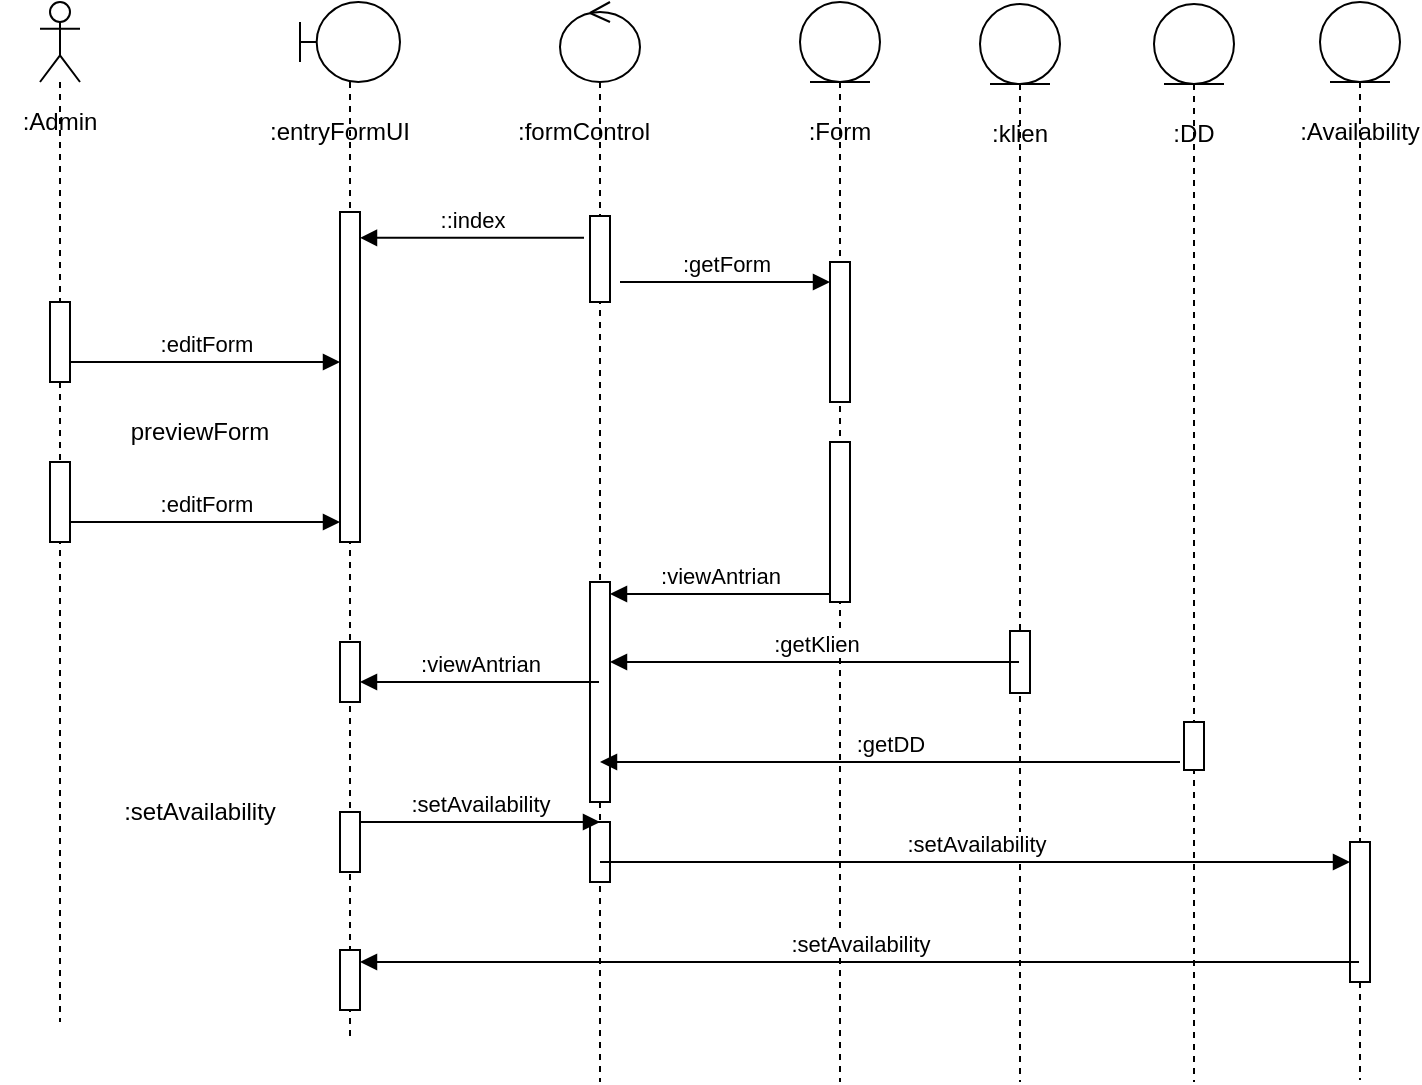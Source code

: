 <mxfile version="22.1.7" type="github">
  <diagram name="Page-1" id="zYGFYwWdgDgnHZVmgpOS">
    <mxGraphModel dx="872" dy="447" grid="1" gridSize="10" guides="1" tooltips="1" connect="1" arrows="1" fold="1" page="1" pageScale="1" pageWidth="850" pageHeight="1100" math="0" shadow="0">
      <root>
        <mxCell id="0" />
        <mxCell id="1" parent="0" />
        <mxCell id="6ISc3NO1TbWstHizMqf0-1" value="" style="shape=umlLifeline;perimeter=lifelinePerimeter;whiteSpace=wrap;html=1;container=0;dropTarget=0;collapsible=0;recursiveResize=0;outlineConnect=0;portConstraint=eastwest;newEdgeStyle={&quot;curved&quot;:0,&quot;rounded&quot;:0};participant=umlActor;" parent="1" vertex="1">
          <mxGeometry x="40" y="160" width="20" height="510" as="geometry" />
        </mxCell>
        <mxCell id="31nMpwVcb4EoJ7QhzkkQ-10" value="" style="html=1;points=[[0,0,0,0,5],[0,1,0,0,-5],[1,0,0,0,5],[1,1,0,0,-5]];perimeter=orthogonalPerimeter;outlineConnect=0;targetShapes=umlLifeline;portConstraint=eastwest;newEdgeStyle={&quot;curved&quot;:0,&quot;rounded&quot;:0};" parent="6ISc3NO1TbWstHizMqf0-1" vertex="1">
          <mxGeometry x="5" y="150" width="10" height="40" as="geometry" />
        </mxCell>
        <mxCell id="6ISc3NO1TbWstHizMqf0-3" value=":entryFormUI" style="text;html=1;strokeColor=none;fillColor=none;align=center;verticalAlign=middle;whiteSpace=wrap;rounded=0;" parent="1" vertex="1">
          <mxGeometry x="160" y="210" width="60" height="30" as="geometry" />
        </mxCell>
        <mxCell id="6ISc3NO1TbWstHizMqf0-4" value=":formControl" style="text;html=1;strokeColor=none;fillColor=none;align=center;verticalAlign=middle;whiteSpace=wrap;rounded=0;" parent="1" vertex="1">
          <mxGeometry x="282" y="210" width="60" height="30" as="geometry" />
        </mxCell>
        <mxCell id="6ISc3NO1TbWstHizMqf0-6" value="" style="shape=umlLifeline;perimeter=lifelinePerimeter;whiteSpace=wrap;html=1;container=0;dropTarget=0;collapsible=0;recursiveResize=0;outlineConnect=0;portConstraint=eastwest;newEdgeStyle={&quot;curved&quot;:0,&quot;rounded&quot;:0};participant=umlBoundary;" parent="1" vertex="1">
          <mxGeometry x="170" y="160" width="50" height="520" as="geometry" />
        </mxCell>
        <mxCell id="gBN-1XBMMAoDzHGia2Et-8" value="" style="html=1;points=[[0,0,0,0,5],[0,1,0,0,-5],[1,0,0,0,5],[1,1,0,0,-5]];perimeter=orthogonalPerimeter;outlineConnect=0;targetShapes=umlLifeline;portConstraint=eastwest;newEdgeStyle={&quot;curved&quot;:0,&quot;rounded&quot;:0};" parent="6ISc3NO1TbWstHizMqf0-6" vertex="1">
          <mxGeometry x="20" y="405" width="10" height="30" as="geometry" />
        </mxCell>
        <mxCell id="gBN-1XBMMAoDzHGia2Et-10" value="" style="html=1;verticalAlign=bottom;endArrow=none;curved=0;rounded=0;endFill=0;startArrow=block;startFill=1;" parent="6ISc3NO1TbWstHizMqf0-6" source="6ISc3NO1TbWstHizMqf0-6" target="gBN-1XBMMAoDzHGia2Et-8" edge="1">
          <mxGeometry width="80" relative="1" as="geometry">
            <mxPoint x="25" y="410" as="sourcePoint" />
            <mxPoint x="530" y="410" as="targetPoint" />
          </mxGeometry>
        </mxCell>
        <mxCell id="gBN-1XBMMAoDzHGia2Et-16" value="" style="html=1;points=[[0,0,0,0,5],[0,1,0,0,-5],[1,0,0,0,5],[1,1,0,0,-5]];perimeter=orthogonalPerimeter;outlineConnect=0;targetShapes=umlLifeline;portConstraint=eastwest;newEdgeStyle={&quot;curved&quot;:0,&quot;rounded&quot;:0};" parent="6ISc3NO1TbWstHizMqf0-6" vertex="1">
          <mxGeometry x="20" y="474" width="10" height="30" as="geometry" />
        </mxCell>
        <mxCell id="6ISc3NO1TbWstHizMqf0-14" value=":Admin" style="text;html=1;strokeColor=none;fillColor=none;align=center;verticalAlign=middle;whiteSpace=wrap;rounded=0;" parent="1" vertex="1">
          <mxGeometry x="20" y="205" width="60" height="30" as="geometry" />
        </mxCell>
        <mxCell id="6ISc3NO1TbWstHizMqf0-20" value="" style="shape=umlLifeline;perimeter=lifelinePerimeter;whiteSpace=wrap;html=1;container=1;dropTarget=0;collapsible=0;recursiveResize=0;outlineConnect=0;portConstraint=eastwest;newEdgeStyle={&quot;curved&quot;:0,&quot;rounded&quot;:0};participant=umlControl;" parent="1" vertex="1">
          <mxGeometry x="300" y="160" width="40" height="540" as="geometry" />
        </mxCell>
        <mxCell id="6ISc3NO1TbWstHizMqf0-22" value="" style="html=1;points=[[0,0,0,0,5],[0,1,0,0,-5],[1,0,0,0,5],[1,1,0,0,-5]];perimeter=orthogonalPerimeter;outlineConnect=0;targetShapes=umlLifeline;portConstraint=eastwest;newEdgeStyle={&quot;curved&quot;:0,&quot;rounded&quot;:0};" parent="6ISc3NO1TbWstHizMqf0-20" vertex="1">
          <mxGeometry x="15" y="107" width="10" height="43" as="geometry" />
        </mxCell>
        <mxCell id="gBN-1XBMMAoDzHGia2Et-1" value="" style="html=1;points=[[0,0,0,0,5],[0,1,0,0,-5],[1,0,0,0,5],[1,1,0,0,-5]];perimeter=orthogonalPerimeter;outlineConnect=0;targetShapes=umlLifeline;portConstraint=eastwest;newEdgeStyle={&quot;curved&quot;:0,&quot;rounded&quot;:0};" parent="6ISc3NO1TbWstHizMqf0-20" vertex="1">
          <mxGeometry x="15" y="290" width="10" height="110" as="geometry" />
        </mxCell>
        <mxCell id="gBN-1XBMMAoDzHGia2Et-11" value="" style="html=1;points=[[0,0,0,0,5],[0,1,0,0,-5],[1,0,0,0,5],[1,1,0,0,-5]];perimeter=orthogonalPerimeter;outlineConnect=0;targetShapes=umlLifeline;portConstraint=eastwest;newEdgeStyle={&quot;curved&quot;:0,&quot;rounded&quot;:0};" parent="6ISc3NO1TbWstHizMqf0-20" vertex="1">
          <mxGeometry x="15" y="410" width="10" height="30" as="geometry" />
        </mxCell>
        <mxCell id="6ISc3NO1TbWstHizMqf0-26" value="::index" style="html=1;verticalAlign=bottom;endArrow=block;curved=0;rounded=0;exitX=-0.3;exitY=0.254;exitDx=0;exitDy=0;exitPerimeter=0;" parent="1" source="6ISc3NO1TbWstHizMqf0-22" target="6ISc3NO1TbWstHizMqf0-21" edge="1">
          <mxGeometry width="80" relative="1" as="geometry">
            <mxPoint x="380" y="350" as="sourcePoint" />
            <mxPoint x="200" y="280" as="targetPoint" />
          </mxGeometry>
        </mxCell>
        <mxCell id="6ISc3NO1TbWstHizMqf0-27" value=":getForm" style="html=1;verticalAlign=bottom;endArrow=block;curved=0;rounded=0;" parent="1" edge="1">
          <mxGeometry width="80" relative="1" as="geometry">
            <mxPoint x="330" y="300" as="sourcePoint" />
            <mxPoint x="435.0" y="300" as="targetPoint" />
          </mxGeometry>
        </mxCell>
        <mxCell id="6ISc3NO1TbWstHizMqf0-43" value=":DD" style="text;html=1;strokeColor=none;fillColor=none;align=center;verticalAlign=middle;whiteSpace=wrap;rounded=0;" parent="1" vertex="1">
          <mxGeometry x="587" y="211" width="60" height="30" as="geometry" />
        </mxCell>
        <mxCell id="6ISc3NO1TbWstHizMqf0-5" value=":Form" style="text;html=1;strokeColor=none;fillColor=none;align=center;verticalAlign=middle;whiteSpace=wrap;rounded=0;" parent="1" vertex="1">
          <mxGeometry x="410" y="210" width="60" height="30" as="geometry" />
        </mxCell>
        <mxCell id="6ISc3NO1TbWstHizMqf0-8" value="" style="shape=umlLifeline;perimeter=lifelinePerimeter;whiteSpace=wrap;html=1;container=1;dropTarget=0;collapsible=0;recursiveResize=0;outlineConnect=0;portConstraint=eastwest;newEdgeStyle={&quot;curved&quot;:0,&quot;rounded&quot;:0};participant=umlEntity;" parent="1" vertex="1">
          <mxGeometry x="420" y="160" width="40" height="540" as="geometry" />
        </mxCell>
        <mxCell id="6ISc3NO1TbWstHizMqf0-24" value="" style="html=1;points=[[0,0,0,0,5],[0,1,0,0,-5],[1,0,0,0,5],[1,1,0,0,-5]];perimeter=orthogonalPerimeter;outlineConnect=0;targetShapes=umlLifeline;portConstraint=eastwest;newEdgeStyle={&quot;curved&quot;:0,&quot;rounded&quot;:0};" parent="6ISc3NO1TbWstHizMqf0-8" vertex="1">
          <mxGeometry x="15" y="135" width="10" height="5" as="geometry" />
        </mxCell>
        <mxCell id="31nMpwVcb4EoJ7QhzkkQ-15" value="" style="html=1;points=[[0,0,0,0,5],[0,1,0,0,-5],[1,0,0,0,5],[1,1,0,0,-5]];perimeter=orthogonalPerimeter;outlineConnect=0;targetShapes=umlLifeline;portConstraint=eastwest;newEdgeStyle={&quot;curved&quot;:0,&quot;rounded&quot;:0};" parent="6ISc3NO1TbWstHizMqf0-8" vertex="1">
          <mxGeometry x="15" y="220" width="10" height="80" as="geometry" />
        </mxCell>
        <mxCell id="6ISc3NO1TbWstHizMqf0-21" value="" style="html=1;points=[[0,0,0,0,5],[0,1,0,0,-5],[1,0,0,0,5],[1,1,0,0,-5]];perimeter=orthogonalPerimeter;outlineConnect=0;targetShapes=umlLifeline;portConstraint=eastwest;newEdgeStyle={&quot;curved&quot;:0,&quot;rounded&quot;:0};" parent="1" vertex="1">
          <mxGeometry x="190" y="265" width="10" height="165" as="geometry" />
        </mxCell>
        <mxCell id="31nMpwVcb4EoJ7QhzkkQ-6" value="" style="html=1;verticalAlign=bottom;endArrow=block;curved=0;rounded=0;" parent="1" target="31nMpwVcb4EoJ7QhzkkQ-5" edge="1">
          <mxGeometry width="80" relative="1" as="geometry">
            <mxPoint x="440" y="330" as="sourcePoint" />
            <mxPoint x="650" y="330" as="targetPoint" />
          </mxGeometry>
        </mxCell>
        <mxCell id="31nMpwVcb4EoJ7QhzkkQ-5" value="" style="html=1;points=[[0,0,0,0,5],[0,1,0,0,-5],[1,0,0,0,5],[1,1,0,0,-5]];perimeter=orthogonalPerimeter;outlineConnect=0;targetShapes=umlLifeline;portConstraint=eastwest;newEdgeStyle={&quot;curved&quot;:0,&quot;rounded&quot;:0};" parent="1" vertex="1">
          <mxGeometry x="435" y="290" width="10" height="70" as="geometry" />
        </mxCell>
        <mxCell id="31nMpwVcb4EoJ7QhzkkQ-12" value=":editForm" style="html=1;verticalAlign=bottom;endArrow=block;curved=0;rounded=0;" parent="1" edge="1">
          <mxGeometry width="80" relative="1" as="geometry">
            <mxPoint x="55" y="340" as="sourcePoint" />
            <mxPoint x="190" y="340" as="targetPoint" />
          </mxGeometry>
        </mxCell>
        <mxCell id="6ISc3NO1TbWstHizMqf0-36" value="" style="shape=umlLifeline;perimeter=lifelinePerimeter;whiteSpace=wrap;html=1;container=0;dropTarget=0;collapsible=0;recursiveResize=0;outlineConnect=0;portConstraint=eastwest;newEdgeStyle={&quot;curved&quot;:0,&quot;rounded&quot;:0};participant=umlEntity;" parent="1" vertex="1">
          <mxGeometry x="510" y="161" width="40" height="539" as="geometry" />
        </mxCell>
        <mxCell id="6ISc3NO1TbWstHizMqf0-37" value="" style="html=1;points=[[0,0,0,0,5],[0,1,0,0,-5],[1,0,0,0,5],[1,1,0,0,-5]];perimeter=orthogonalPerimeter;outlineConnect=0;targetShapes=umlLifeline;portConstraint=eastwest;newEdgeStyle={&quot;curved&quot;:0,&quot;rounded&quot;:0};" parent="6ISc3NO1TbWstHizMqf0-36" vertex="1">
          <mxGeometry x="15" y="313.5" width="10" height="31" as="geometry" />
        </mxCell>
        <mxCell id="6ISc3NO1TbWstHizMqf0-35" value=":klien" style="text;html=1;strokeColor=none;fillColor=none;align=center;verticalAlign=middle;whiteSpace=wrap;rounded=0;" parent="1" vertex="1">
          <mxGeometry x="500" y="211" width="60" height="30" as="geometry" />
        </mxCell>
        <mxCell id="31nMpwVcb4EoJ7QhzkkQ-20" value="" style="shape=umlLifeline;perimeter=lifelinePerimeter;whiteSpace=wrap;html=1;container=0;dropTarget=0;collapsible=0;recursiveResize=0;outlineConnect=0;portConstraint=eastwest;newEdgeStyle={&quot;curved&quot;:0,&quot;rounded&quot;:0};participant=umlEntity;" parent="1" vertex="1">
          <mxGeometry x="597" y="161" width="40" height="539" as="geometry" />
        </mxCell>
        <mxCell id="31nMpwVcb4EoJ7QhzkkQ-21" value="" style="html=1;points=[[0,0,0,0,5],[0,1,0,0,-5],[1,0,0,0,5],[1,1,0,0,-5]];perimeter=orthogonalPerimeter;outlineConnect=0;targetShapes=umlLifeline;portConstraint=eastwest;newEdgeStyle={&quot;curved&quot;:0,&quot;rounded&quot;:0};" parent="31nMpwVcb4EoJ7QhzkkQ-20" vertex="1">
          <mxGeometry x="15" y="359" width="10" height="24" as="geometry" />
        </mxCell>
        <mxCell id="9MAPe5Gw6r6Vr39sk6Cp-1" value="" style="shape=umlLifeline;perimeter=lifelinePerimeter;whiteSpace=wrap;html=1;container=0;dropTarget=0;collapsible=0;recursiveResize=0;outlineConnect=0;portConstraint=eastwest;newEdgeStyle={&quot;curved&quot;:0,&quot;rounded&quot;:0};participant=umlEntity;" parent="1" vertex="1">
          <mxGeometry x="680" y="160" width="40" height="539" as="geometry" />
        </mxCell>
        <mxCell id="9MAPe5Gw6r6Vr39sk6Cp-2" value="" style="html=1;points=[[0,0,0,0,5],[0,1,0,0,-5],[1,0,0,0,5],[1,1,0,0,-5]];perimeter=orthogonalPerimeter;outlineConnect=0;targetShapes=umlLifeline;portConstraint=eastwest;newEdgeStyle={&quot;curved&quot;:0,&quot;rounded&quot;:0};" parent="9MAPe5Gw6r6Vr39sk6Cp-1" vertex="1">
          <mxGeometry x="15" y="420" width="10" height="70" as="geometry" />
        </mxCell>
        <mxCell id="9MAPe5Gw6r6Vr39sk6Cp-3" value=":Availability" style="text;html=1;strokeColor=none;fillColor=none;align=center;verticalAlign=middle;whiteSpace=wrap;rounded=0;" parent="1" vertex="1">
          <mxGeometry x="670" y="210" width="60" height="30" as="geometry" />
        </mxCell>
        <mxCell id="gBN-1XBMMAoDzHGia2Et-2" value=":viewAntrian" style="html=1;verticalAlign=bottom;endArrow=none;curved=0;rounded=0;endFill=0;startArrow=block;startFill=1;" parent="1" edge="1">
          <mxGeometry width="80" relative="1" as="geometry">
            <mxPoint x="325" y="456" as="sourcePoint" />
            <mxPoint x="435" y="456" as="targetPoint" />
          </mxGeometry>
        </mxCell>
        <mxCell id="gBN-1XBMMAoDzHGia2Et-3" value=":getKlien" style="html=1;verticalAlign=bottom;endArrow=none;curved=0;rounded=0;endFill=0;startArrow=block;startFill=1;" parent="1" target="6ISc3NO1TbWstHizMqf0-36" edge="1">
          <mxGeometry width="80" relative="1" as="geometry">
            <mxPoint x="325" y="490" as="sourcePoint" />
            <mxPoint x="435" y="490" as="targetPoint" />
          </mxGeometry>
        </mxCell>
        <mxCell id="gBN-1XBMMAoDzHGia2Et-4" value=":getDD" style="html=1;verticalAlign=bottom;endArrow=none;curved=0;rounded=0;endFill=0;startArrow=block;startFill=1;" parent="1" source="6ISc3NO1TbWstHizMqf0-20" edge="1">
          <mxGeometry width="80" relative="1" as="geometry">
            <mxPoint x="360" y="540" as="sourcePoint" />
            <mxPoint x="610" y="540" as="targetPoint" />
          </mxGeometry>
        </mxCell>
        <mxCell id="gBN-1XBMMAoDzHGia2Et-5" value=":viewAntrian" style="html=1;verticalAlign=bottom;endArrow=none;curved=0;rounded=0;endFill=0;startArrow=block;startFill=1;" parent="1" target="6ISc3NO1TbWstHizMqf0-20" edge="1">
          <mxGeometry width="80" relative="1" as="geometry">
            <mxPoint x="200" y="500" as="sourcePoint" />
            <mxPoint x="300" y="500" as="targetPoint" />
          </mxGeometry>
        </mxCell>
        <mxCell id="31nMpwVcb4EoJ7QhzkkQ-23" value="" style="html=1;points=[[0,0,0,0,5],[0,1,0,0,-5],[1,0,0,0,5],[1,1,0,0,-5]];perimeter=orthogonalPerimeter;outlineConnect=0;targetShapes=umlLifeline;portConstraint=eastwest;newEdgeStyle={&quot;curved&quot;:0,&quot;rounded&quot;:0};" parent="1" vertex="1">
          <mxGeometry x="190" y="480" width="10" height="30" as="geometry" />
        </mxCell>
        <mxCell id="gBN-1XBMMAoDzHGia2Et-9" value=":setAvailability" style="html=1;verticalAlign=bottom;endArrow=block;curved=0;rounded=0;endFill=1;startArrow=none;startFill=0;" parent="1" source="6ISc3NO1TbWstHizMqf0-20" target="9MAPe5Gw6r6Vr39sk6Cp-2" edge="1">
          <mxGeometry width="80" relative="1" as="geometry">
            <mxPoint x="330" y="575" as="sourcePoint" />
            <mxPoint x="690" y="570" as="targetPoint" />
            <Array as="points">
              <mxPoint x="330" y="590" />
            </Array>
          </mxGeometry>
        </mxCell>
        <mxCell id="gBN-1XBMMAoDzHGia2Et-14" value=":setAvailability" style="html=1;verticalAlign=bottom;endArrow=block;curved=0;rounded=0;" parent="1" edge="1">
          <mxGeometry width="80" relative="1" as="geometry">
            <mxPoint x="200" y="570" as="sourcePoint" />
            <mxPoint x="320" y="570" as="targetPoint" />
          </mxGeometry>
        </mxCell>
        <mxCell id="gBN-1XBMMAoDzHGia2Et-15" value=":setAvailability" style="text;html=1;strokeColor=none;fillColor=none;align=center;verticalAlign=middle;whiteSpace=wrap;rounded=0;" parent="1" vertex="1">
          <mxGeometry x="90" y="550" width="60" height="30" as="geometry" />
        </mxCell>
        <mxCell id="gBN-1XBMMAoDzHGia2Et-17" value=":setAvailability" style="html=1;verticalAlign=bottom;endArrow=none;curved=0;rounded=0;endFill=0;startArrow=block;startFill=1;" parent="1" target="9MAPe5Gw6r6Vr39sk6Cp-1" edge="1">
          <mxGeometry width="80" relative="1" as="geometry">
            <mxPoint x="200" y="640" as="sourcePoint" />
            <mxPoint x="566" y="685" as="targetPoint" />
            <Array as="points">
              <mxPoint x="211" y="640" />
            </Array>
          </mxGeometry>
        </mxCell>
        <mxCell id="-8xrfyxcLtAK8xTa8vCj-2" value="previewForm" style="text;html=1;strokeColor=none;fillColor=none;align=center;verticalAlign=middle;whiteSpace=wrap;rounded=0;" vertex="1" parent="1">
          <mxGeometry x="90" y="360" width="60" height="30" as="geometry" />
        </mxCell>
        <mxCell id="-8xrfyxcLtAK8xTa8vCj-3" value="" style="html=1;points=[[0,0,0,0,5],[0,1,0,0,-5],[1,0,0,0,5],[1,1,0,0,-5]];perimeter=orthogonalPerimeter;outlineConnect=0;targetShapes=umlLifeline;portConstraint=eastwest;newEdgeStyle={&quot;curved&quot;:0,&quot;rounded&quot;:0};" vertex="1" parent="1">
          <mxGeometry x="45" y="390" width="10" height="40" as="geometry" />
        </mxCell>
        <mxCell id="-8xrfyxcLtAK8xTa8vCj-4" value=":editForm" style="html=1;verticalAlign=bottom;endArrow=block;curved=0;rounded=0;" edge="1" parent="1">
          <mxGeometry width="80" relative="1" as="geometry">
            <mxPoint x="55" y="420" as="sourcePoint" />
            <mxPoint x="190" y="420" as="targetPoint" />
          </mxGeometry>
        </mxCell>
      </root>
    </mxGraphModel>
  </diagram>
</mxfile>
